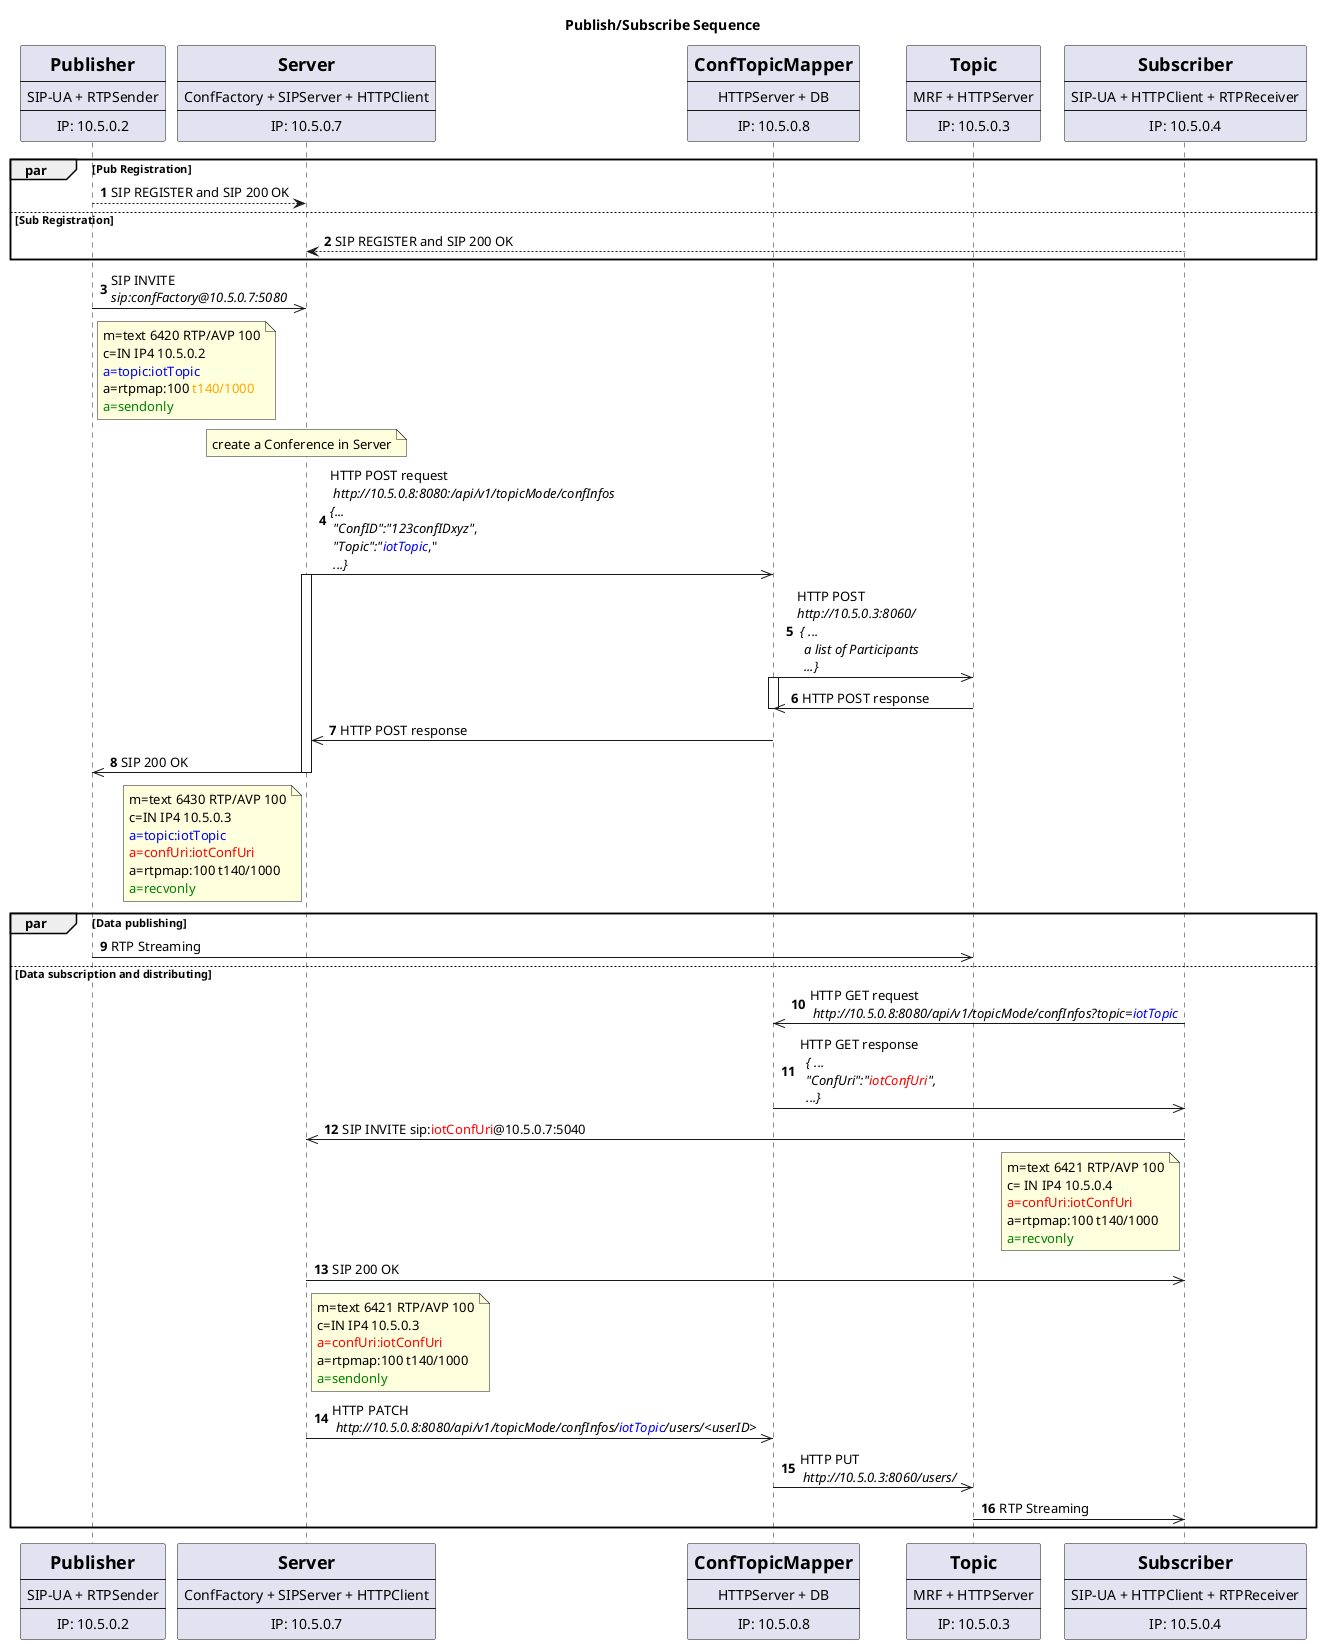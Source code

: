 @startuml publishing
    title Publish/Subscribe Sequence
    autonumber
    participant Pub [
        = Publisher
        ----
        SIP-UA + RTPSender
        ----
        IP: 10.5.0.2
    ]
    participant Server [
        = Server
        ----
        ConfFactory + SIPServer + HTTPClient
        ----
        IP: 10.5.0.7
    ]
    participant ConfTopicMapper [
        = ConfTopicMapper
        ----
        HTTPServer + DB
        ----
        IP: 10.5.0.8
    ]
    participant Topic [
        = Topic
        ----
        MRF + HTTPServer
        ----
        IP: 10.5.0.3
    ]
    participant Sub [
        = Subscriber
        ----
        SIP-UA + HTTPClient + RTPReceiver
        ----
        IP: 10.5.0.4
    ]

    par Pub Registration
        Pub --> Server:  SIP REGISTER and SIP 200 OK
    else Sub Registration 
        Sub --> Server: SIP REGISTER and SIP 200 OK
    end

    Pub ->> Server: SIP INVITE\n<i>sip:confFactory@10.5.0.7:5080</i>
    note right of Pub: m=text 6420 RTP/AVP 100\nc=IN IP4 10.5.0.2\n<color:blue>a=topic:iotTopic</color>\na=rtpmap:100 <color:orange>t140/1000</color>\n<color:green>a=sendonly</color>

    note over Server: create a Conference in Server
    Server ->> ConfTopicMapper: HTTP POST request\n <i>http://10.5.0.8:8080:/api/v1/topicMode/confInfos</i>\n<i>{...</i>\n <i>"ConfID":"123confIDxyz"</i>,\n <i>"Topic":"<color:blue>iotTopic</color></i>,"\n <i>...}</i>
    activate Server
    ConfTopicMapper ->> Topic: HTTP POST\n<i>http://10.5.0.3:8060/</i>\n<i> { ... </i>\n  <i>a list of Participants</i>\n  <i>...}</i>
    activate ConfTopicMapper
    Topic ->> ConfTopicMapper: HTTP POST response
    deactivate ConfTopicMapper
    ConfTopicMapper ->> Server: HTTP POST response
    Server ->> Pub: SIP 200 OK
    note left of Server: m=text 6430 RTP/AVP 100\nc=IN IP4 10.5.0.3\n<color:blue>a=topic:iotTopic</color>\n<color:red>a=confUri:iotConfUri</color>\na=rtpmap:100 t140/1000\n<color:green>a=recvonly</color>
    deactivate Server
    

    par Data publishing
        Pub ->> Topic: RTP Streaming
    else Data subscription and distributing 
        Sub ->> ConfTopicMapper: HTTP GET request\n <i>http://10.5.0.8:8080/api/v1/topicMode/confInfos?topic=<color:blue>iotTopic</color></i>
        ConfTopicMapper ->> Sub: HTTP GET response\n <i> { ... </i>\n  <i>"ConfUri":"<color:red>iotConfUri</color>",</i>\n  <i>...}</i>
        Sub ->> Server: SIP INVITE sip:<color:red>iotConfUri</color>@10.5.0.7:5040
        note left of Sub: m=text 6421 RTP/AVP 100\nc= IN IP4 10.5.0.4\n<color:red>a=confUri:iotConfUri</color>\na=rtpmap:100 t140/1000\n<color:green>a=recvonly</color>
        Server ->> Sub: SIP 200 OK
        note right of Server: m=text 6421 RTP/AVP 100\nc=IN IP4 10.5.0.3\n<color:red>a=confUri:iotConfUri</color>\na=rtpmap:100 t140/1000\n<color:green>a=sendonly</color>

        Server ->> ConfTopicMapper: HTTP PATCH\n <i>http://10.5.0.8:8080/api/v1/topicMode/confInfos/<color:blue>iotTopic</color>/users/<userID></i>
        ConfTopicMapper ->> Topic: HTTP PUT\n <i>http://10.5.0.3:8060/users/</i>
        Topic ->> Sub: RTP Streaming
    end
@enduml